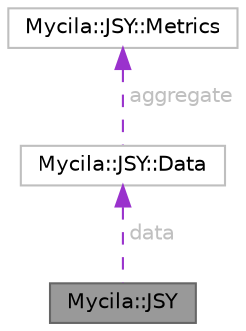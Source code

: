 digraph "Mycila::JSY"
{
 // LATEX_PDF_SIZE
  bgcolor="transparent";
  edge [fontname=Helvetica,fontsize=10,labelfontname=Helvetica,labelfontsize=10];
  node [fontname=Helvetica,fontsize=10,shape=box,height=0.2,width=0.4];
  Node1 [id="Node000001",label="Mycila::JSY",height=0.2,width=0.4,color="gray40", fillcolor="grey60", style="filled", fontcolor="black",tooltip=" "];
  Node2 -> Node1 [id="edge1_Node000001_Node000002",dir="back",color="darkorchid3",style="dashed",tooltip=" ",label=" data",fontcolor="grey" ];
  Node2 [id="Node000002",label="Mycila::JSY::Data",height=0.2,width=0.4,color="grey75", fillcolor="white", style="filled",URL="$class_mycila_1_1_j_s_y_1_1_data.html",tooltip=" "];
  Node3 -> Node2 [id="edge2_Node000002_Node000003",dir="back",color="darkorchid3",style="dashed",tooltip=" ",label=" aggregate",fontcolor="grey" ];
  Node3 [id="Node000003",label="Mycila::JSY::Metrics",height=0.2,width=0.4,color="grey75", fillcolor="white", style="filled",URL="$class_mycila_1_1_j_s_y_1_1_metrics.html",tooltip=" "];
}
